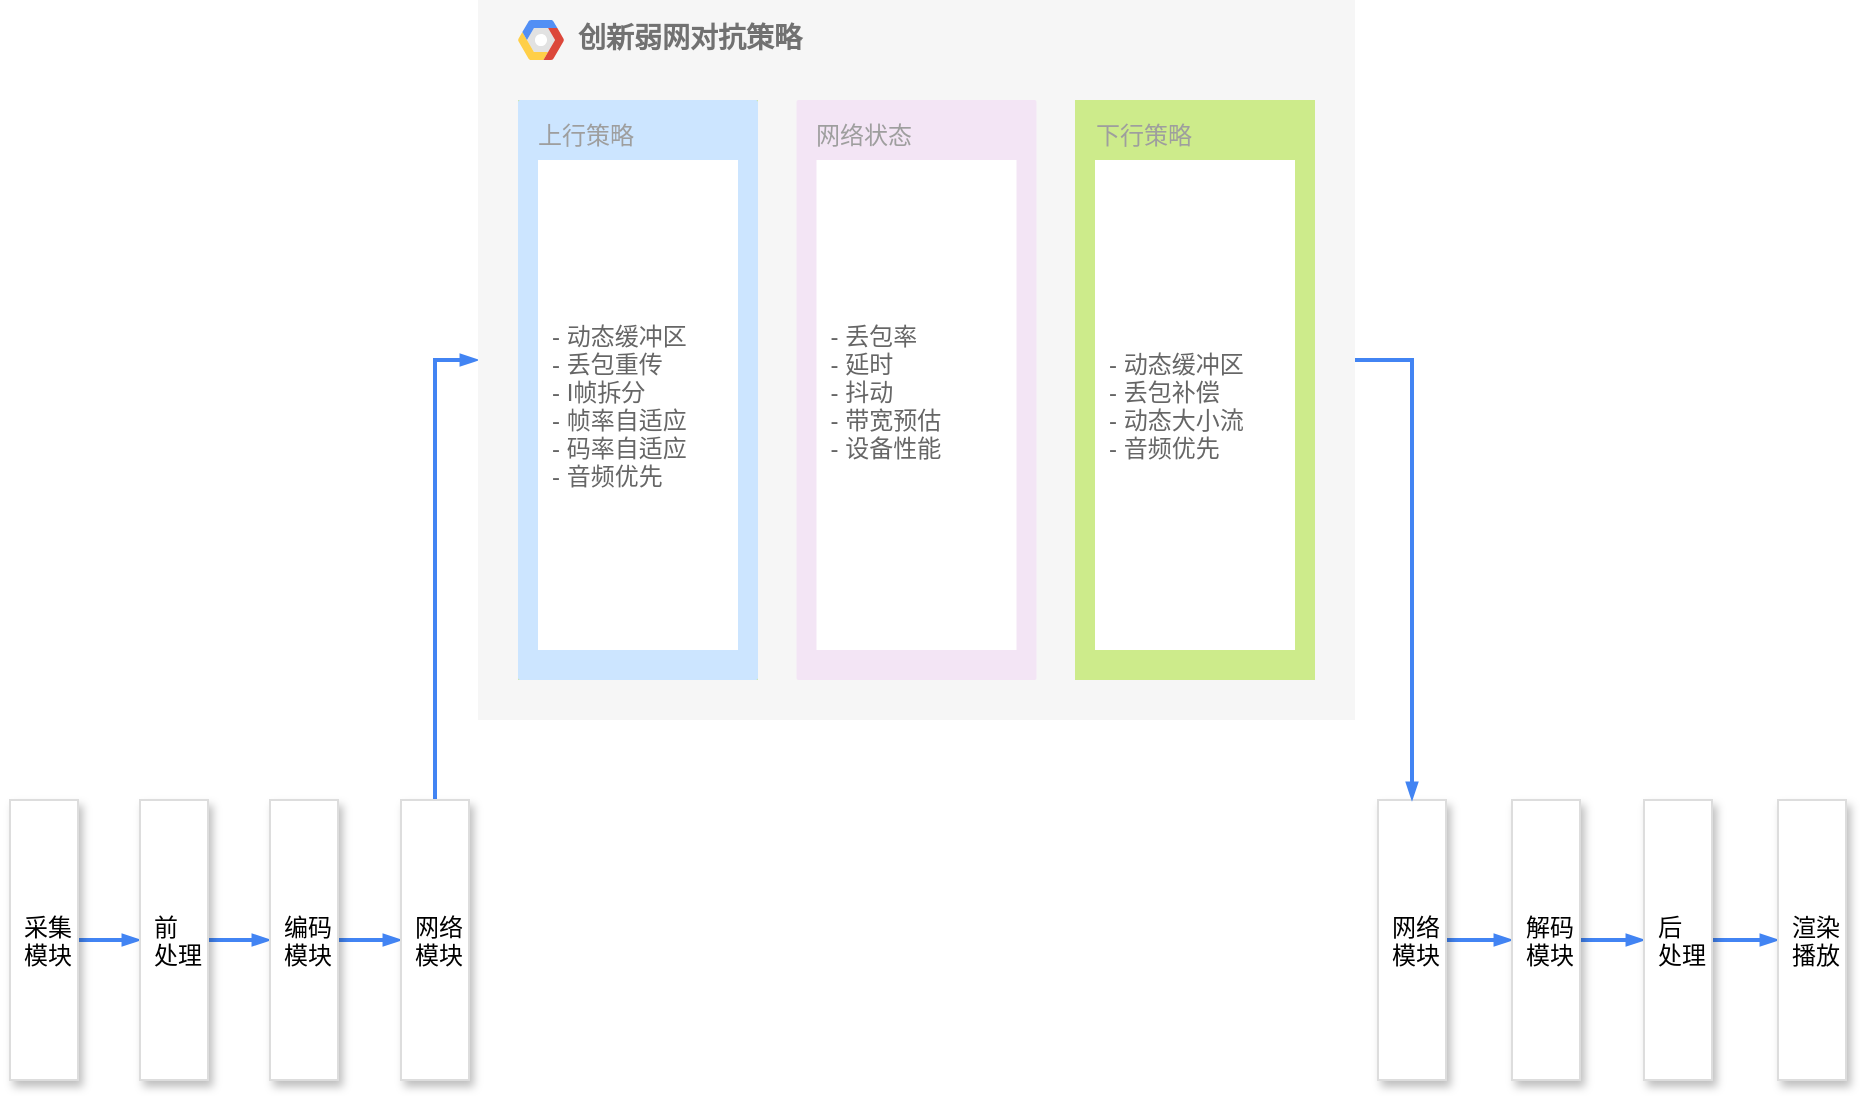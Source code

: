 <mxfile version="20.6.2" type="github">
  <diagram id="d1ab7348-05c3-a1e3-ca4d-12c340fd6b49" name="Page-1">
    <mxGraphModel dx="1783" dy="1001" grid="1" gridSize="10" guides="1" tooltips="1" connect="1" arrows="1" fold="1" page="1" pageScale="1" pageWidth="1169" pageHeight="827" background="none" math="0" shadow="0">
      <root>
        <mxCell id="0" />
        <mxCell id="1" parent="0" />
        <mxCell id="1sWVrzsCKU_WeUki-e9a-431" style="edgeStyle=orthogonalEdgeStyle;shape=connector;rounded=0;orthogonalLoop=1;jettySize=auto;html=1;exitX=1;exitY=0.5;exitDx=0;exitDy=0;entryX=0;entryY=0.5;entryDx=0;entryDy=0;dashed=0;labelBackgroundColor=none;strokeColor=#4284F3;strokeWidth=2;fontFamily=Helvetica;fontSize=15;fontColor=#9E9E9E;startArrow=none;startFill=0;endArrow=blockThin;endFill=1;startSize=4;endSize=4;" edge="1" parent="1" source="1sWVrzsCKU_WeUki-e9a-412" target="1sWVrzsCKU_WeUki-e9a-413">
          <mxGeometry relative="1" as="geometry" />
        </mxCell>
        <mxCell id="1sWVrzsCKU_WeUki-e9a-412" value="采集&#xa;模块" style="dashed=0;shadow=1;strokeWidth=1;labelPosition=center;verticalLabelPosition=middle;align=left;verticalAlign=middle;spacingLeft=5;fontSize=12;sketch=0;strokeColor=#DDDDDD;" vertex="1" parent="1">
          <mxGeometry x="116" y="430" width="34" height="140" as="geometry" />
        </mxCell>
        <mxCell id="1sWVrzsCKU_WeUki-e9a-432" style="edgeStyle=orthogonalEdgeStyle;shape=connector;rounded=0;orthogonalLoop=1;jettySize=auto;html=1;exitX=1;exitY=0.5;exitDx=0;exitDy=0;entryX=0;entryY=0.5;entryDx=0;entryDy=0;dashed=0;labelBackgroundColor=none;strokeColor=#4284F3;strokeWidth=2;fontFamily=Helvetica;fontSize=15;fontColor=#9E9E9E;startArrow=none;startFill=0;endArrow=blockThin;endFill=1;startSize=4;endSize=4;" edge="1" parent="1" source="1sWVrzsCKU_WeUki-e9a-413" target="1sWVrzsCKU_WeUki-e9a-414">
          <mxGeometry relative="1" as="geometry" />
        </mxCell>
        <mxCell id="1sWVrzsCKU_WeUki-e9a-413" value="前&#xa;处理" style="dashed=0;strokeColor=#dddddd;shadow=1;strokeWidth=1;labelPosition=center;verticalLabelPosition=middle;align=left;verticalAlign=middle;spacingLeft=5;fontSize=12;" vertex="1" parent="1">
          <mxGeometry x="181" y="430" width="34" height="140" as="geometry" />
        </mxCell>
        <mxCell id="1sWVrzsCKU_WeUki-e9a-433" style="edgeStyle=orthogonalEdgeStyle;shape=connector;rounded=0;orthogonalLoop=1;jettySize=auto;html=1;exitX=1;exitY=0.5;exitDx=0;exitDy=0;entryX=0;entryY=0.5;entryDx=0;entryDy=0;dashed=0;labelBackgroundColor=none;strokeColor=#4284F3;strokeWidth=2;fontFamily=Helvetica;fontSize=15;fontColor=#9E9E9E;startArrow=none;startFill=0;endArrow=blockThin;endFill=1;startSize=4;endSize=4;" edge="1" parent="1" source="1sWVrzsCKU_WeUki-e9a-414" target="1sWVrzsCKU_WeUki-e9a-415">
          <mxGeometry relative="1" as="geometry" />
        </mxCell>
        <mxCell id="1sWVrzsCKU_WeUki-e9a-414" value="编码&#xa;模块" style="dashed=0;strokeColor=#dddddd;shadow=1;strokeWidth=1;labelPosition=center;verticalLabelPosition=middle;align=left;verticalAlign=middle;spacingLeft=5;fontSize=12;" vertex="1" parent="1">
          <mxGeometry x="246" y="430" width="34" height="140" as="geometry" />
        </mxCell>
        <mxCell id="1sWVrzsCKU_WeUki-e9a-434" style="edgeStyle=orthogonalEdgeStyle;shape=connector;rounded=0;orthogonalLoop=1;jettySize=auto;html=1;exitX=0.5;exitY=0;exitDx=0;exitDy=0;entryX=0;entryY=0.5;entryDx=0;entryDy=0;dashed=0;labelBackgroundColor=none;strokeColor=#4284F3;strokeWidth=2;fontFamily=Helvetica;fontSize=15;fontColor=#9E9E9E;startArrow=none;startFill=0;endArrow=blockThin;endFill=1;startSize=4;endSize=4;" edge="1" parent="1" source="1sWVrzsCKU_WeUki-e9a-415" target="2">
          <mxGeometry relative="1" as="geometry" />
        </mxCell>
        <mxCell id="1sWVrzsCKU_WeUki-e9a-415" value="网络&#xa;模块" style="dashed=0;strokeColor=#dddddd;shadow=1;strokeWidth=1;labelPosition=center;verticalLabelPosition=middle;align=left;verticalAlign=middle;spacingLeft=5;fontSize=12;" vertex="1" parent="1">
          <mxGeometry x="311.5" y="430" width="34" height="140" as="geometry" />
        </mxCell>
        <mxCell id="1sWVrzsCKU_WeUki-e9a-426" value="" style="group" vertex="1" connectable="0" parent="1">
          <mxGeometry x="350" y="30" width="438.5" height="360" as="geometry" />
        </mxCell>
        <mxCell id="2" value="&lt;b&gt;创新弱网对抗策略&lt;/b&gt;" style="fillColor=#F6F6F6;strokeColor=none;shadow=0;gradientColor=none;fontSize=14;align=left;spacing=10;fontColor=#717171;9E9E9E;verticalAlign=top;spacingTop=-4;fontStyle=0;spacingLeft=40;html=1;container=0;" parent="1sWVrzsCKU_WeUki-e9a-426" vertex="1">
          <mxGeometry width="438.5" height="360" as="geometry" />
        </mxCell>
        <mxCell id="3" value="" style="shape=mxgraph.gcp2.google_cloud_platform;fillColor=#F6F6F6;strokeColor=none;shadow=0;gradientColor=none;" parent="1sWVrzsCKU_WeUki-e9a-426" vertex="1">
          <mxGeometry x="20" y="10" width="23" height="20" as="geometry">
            <mxPoint x="20" y="10" as="offset" />
          </mxGeometry>
        </mxCell>
        <mxCell id="1sWVrzsCKU_WeUki-e9a-423" value="" style="group;fillColor=#cdeb8b;strokeColor=none;" vertex="1" connectable="0" parent="1sWVrzsCKU_WeUki-e9a-426">
          <mxGeometry x="298.5" y="50" width="120" height="290" as="geometry" />
        </mxCell>
        <mxCell id="1sWVrzsCKU_WeUki-e9a-424" value="&lt;font color=&quot;#9e9e9e&quot;&gt;下行策略&lt;/font&gt;" style="sketch=0;points=[[0,0,0],[0.25,0,0],[0.5,0,0],[0.75,0,0],[1,0,0],[1,0.25,0],[1,0.5,0],[1,0.75,0],[1,1,0],[0.75,1,0],[0.5,1,0],[0.25,1,0],[0,1,0],[0,0.75,0],[0,0.5,0],[0,0.25,0]];rounded=1;absoluteArcSize=1;arcSize=2;html=1;strokeColor=none;shadow=0;dashed=0;fontSize=12;align=left;verticalAlign=top;spacing=10;spacingTop=-4;fillColor=#cdeb8b;fontFamily=Helvetica;" vertex="1" parent="1sWVrzsCKU_WeUki-e9a-423">
          <mxGeometry width="120" height="290" as="geometry" />
        </mxCell>
        <mxCell id="1sWVrzsCKU_WeUki-e9a-425" value="- 动态缓冲区&#xa;- 丢包补偿&#xa;- 动态大小流&#xa;- 音频优先" style="dashed=0;strokeColor=none;shadow=0;strokeWidth=1;labelPosition=center;verticalLabelPosition=middle;align=left;verticalAlign=middle;spacingLeft=5;fontSize=12;fontFamily=Helvetica;fontColor=#666666;" vertex="1" parent="1sWVrzsCKU_WeUki-e9a-423">
          <mxGeometry x="10" y="30" width="100" height="245" as="geometry" />
        </mxCell>
        <mxCell id="1sWVrzsCKU_WeUki-e9a-420" value="" style="group;fillColor=#cdeb8b;strokeColor=none;" vertex="1" connectable="0" parent="1sWVrzsCKU_WeUki-e9a-426">
          <mxGeometry x="20" y="50" width="120" height="290" as="geometry" />
        </mxCell>
        <mxCell id="1sWVrzsCKU_WeUki-e9a-421" value="&lt;font color=&quot;#9e9e9e&quot;&gt;上行策略&lt;/font&gt;" style="sketch=0;points=[[0,0,0],[0.25,0,0],[0.5,0,0],[0.75,0,0],[1,0,0],[1,0.25,0],[1,0.5,0],[1,0.75,0],[1,1,0],[0.75,1,0],[0.5,1,0],[0.25,1,0],[0,1,0],[0,0.75,0],[0,0.5,0],[0,0.25,0]];rounded=1;absoluteArcSize=1;arcSize=2;html=1;strokeColor=none;shadow=0;dashed=0;fontSize=12;align=left;verticalAlign=top;spacing=10;spacingTop=-4;fillColor=#cce5ff;fontFamily=Helvetica;" vertex="1" parent="1sWVrzsCKU_WeUki-e9a-420">
          <mxGeometry width="120" height="290" as="geometry" />
        </mxCell>
        <mxCell id="1sWVrzsCKU_WeUki-e9a-422" value="- 动态缓冲区&#xa;- 丢包重传&#xa;- I帧拆分&#xa;- 帧率自适应&#xa;- 码率自适应&#xa;- 音频优先" style="dashed=0;strokeColor=none;shadow=0;strokeWidth=1;labelPosition=center;verticalLabelPosition=middle;align=left;verticalAlign=middle;spacingLeft=5;fontSize=12;fontFamily=Helvetica;fontColor=#666666;" vertex="1" parent="1sWVrzsCKU_WeUki-e9a-420">
          <mxGeometry x="10" y="30" width="100" height="245" as="geometry" />
        </mxCell>
        <mxCell id="1sWVrzsCKU_WeUki-e9a-419" value="" style="group" vertex="1" connectable="0" parent="1sWVrzsCKU_WeUki-e9a-426">
          <mxGeometry x="159.25" y="50" width="120" height="290" as="geometry" />
        </mxCell>
        <mxCell id="1sWVrzsCKU_WeUki-e9a-418" value="网络状态" style="sketch=0;points=[[0,0,0],[0.25,0,0],[0.5,0,0],[0.75,0,0],[1,0,0],[1,0.25,0],[1,0.5,0],[1,0.75,0],[1,1,0],[0.75,1,0],[0.5,1,0],[0.25,1,0],[0,1,0],[0,0.75,0],[0,0.5,0],[0,0.25,0]];rounded=1;absoluteArcSize=1;arcSize=2;html=1;strokeColor=none;gradientColor=none;shadow=0;dashed=0;fontSize=12;fontColor=#9E9E9E;align=left;verticalAlign=top;spacing=10;spacingTop=-4;fillColor=#F3E5F5;fontFamily=Helvetica;" vertex="1" parent="1sWVrzsCKU_WeUki-e9a-419">
          <mxGeometry width="120" height="290" as="geometry" />
        </mxCell>
        <mxCell id="1sWVrzsCKU_WeUki-e9a-416" value="- 丢包率&#xa;- 延时&#xa;- 抖动&#xa;- 带宽预估&#xa;- 设备性能&#xa;" style="dashed=0;strokeColor=none;shadow=0;strokeWidth=1;labelPosition=center;verticalLabelPosition=middle;align=left;verticalAlign=middle;spacingLeft=5;fontSize=12;fontFamily=Helvetica;fontColor=#666666;" vertex="1" parent="1sWVrzsCKU_WeUki-e9a-419">
          <mxGeometry x="10" y="30" width="100" height="245" as="geometry" />
        </mxCell>
        <mxCell id="1sWVrzsCKU_WeUki-e9a-436" style="edgeStyle=orthogonalEdgeStyle;shape=connector;rounded=0;orthogonalLoop=1;jettySize=auto;html=1;entryX=0;entryY=0.5;entryDx=0;entryDy=0;dashed=0;labelBackgroundColor=none;strokeColor=#4284F3;strokeWidth=2;fontFamily=Helvetica;fontSize=15;fontColor=#9E9E9E;startArrow=none;startFill=0;endArrow=blockThin;endFill=1;startSize=4;endSize=4;" edge="1" parent="1" source="1sWVrzsCKU_WeUki-e9a-427" target="1sWVrzsCKU_WeUki-e9a-428">
          <mxGeometry relative="1" as="geometry" />
        </mxCell>
        <mxCell id="1sWVrzsCKU_WeUki-e9a-427" value="网络&#xa;模块" style="dashed=0;strokeColor=#dddddd;shadow=1;strokeWidth=1;labelPosition=center;verticalLabelPosition=middle;align=left;verticalAlign=middle;spacingLeft=5;fontSize=12;" vertex="1" parent="1">
          <mxGeometry x="800" y="430" width="34" height="140" as="geometry" />
        </mxCell>
        <mxCell id="1sWVrzsCKU_WeUki-e9a-437" style="edgeStyle=orthogonalEdgeStyle;shape=connector;rounded=0;orthogonalLoop=1;jettySize=auto;html=1;exitX=1;exitY=0.5;exitDx=0;exitDy=0;dashed=0;labelBackgroundColor=none;strokeColor=#4284F3;strokeWidth=2;fontFamily=Helvetica;fontSize=15;fontColor=#9E9E9E;startArrow=none;startFill=0;endArrow=blockThin;endFill=1;startSize=4;endSize=4;" edge="1" parent="1" source="1sWVrzsCKU_WeUki-e9a-428" target="1sWVrzsCKU_WeUki-e9a-429">
          <mxGeometry relative="1" as="geometry" />
        </mxCell>
        <mxCell id="1sWVrzsCKU_WeUki-e9a-428" value="解码&#xa;模块" style="dashed=0;strokeColor=#dddddd;shadow=1;strokeWidth=1;labelPosition=center;verticalLabelPosition=middle;align=left;verticalAlign=middle;spacingLeft=5;fontSize=12;" vertex="1" parent="1">
          <mxGeometry x="867" y="430" width="34" height="140" as="geometry" />
        </mxCell>
        <mxCell id="1sWVrzsCKU_WeUki-e9a-438" style="edgeStyle=orthogonalEdgeStyle;shape=connector;rounded=0;orthogonalLoop=1;jettySize=auto;html=1;exitX=1;exitY=0.5;exitDx=0;exitDy=0;entryX=0;entryY=0.5;entryDx=0;entryDy=0;dashed=0;labelBackgroundColor=none;strokeColor=#4284F3;strokeWidth=2;fontFamily=Helvetica;fontSize=15;fontColor=#9E9E9E;startArrow=none;startFill=0;endArrow=blockThin;endFill=1;startSize=4;endSize=4;" edge="1" parent="1" source="1sWVrzsCKU_WeUki-e9a-429" target="1sWVrzsCKU_WeUki-e9a-430">
          <mxGeometry relative="1" as="geometry" />
        </mxCell>
        <mxCell id="1sWVrzsCKU_WeUki-e9a-429" value="后&#xa;处理" style="dashed=0;strokeColor=#dddddd;shadow=1;strokeWidth=1;labelPosition=center;verticalLabelPosition=middle;align=left;verticalAlign=middle;spacingLeft=5;fontSize=12;" vertex="1" parent="1">
          <mxGeometry x="933" y="430" width="34" height="140" as="geometry" />
        </mxCell>
        <mxCell id="1sWVrzsCKU_WeUki-e9a-430" value="渲染&#xa;播放" style="dashed=0;strokeColor=#dddddd;shadow=1;strokeWidth=1;labelPosition=center;verticalLabelPosition=middle;align=left;verticalAlign=middle;spacingLeft=5;fontSize=12;" vertex="1" parent="1">
          <mxGeometry x="1000" y="430" width="34" height="140" as="geometry" />
        </mxCell>
        <mxCell id="1sWVrzsCKU_WeUki-e9a-435" style="edgeStyle=orthogonalEdgeStyle;shape=connector;rounded=0;orthogonalLoop=1;jettySize=auto;html=1;dashed=0;labelBackgroundColor=none;strokeColor=#4284F3;strokeWidth=2;fontFamily=Helvetica;fontSize=15;fontColor=#9E9E9E;startArrow=none;startFill=0;endArrow=blockThin;endFill=1;startSize=4;endSize=4;" edge="1" parent="1" source="2" target="1sWVrzsCKU_WeUki-e9a-427">
          <mxGeometry relative="1" as="geometry" />
        </mxCell>
      </root>
    </mxGraphModel>
  </diagram>
</mxfile>
